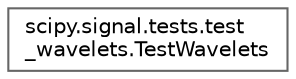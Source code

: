 digraph "Graphical Class Hierarchy"
{
 // LATEX_PDF_SIZE
  bgcolor="transparent";
  edge [fontname=Helvetica,fontsize=10,labelfontname=Helvetica,labelfontsize=10];
  node [fontname=Helvetica,fontsize=10,shape=box,height=0.2,width=0.4];
  rankdir="LR";
  Node0 [id="Node000000",label="scipy.signal.tests.test\l_wavelets.TestWavelets",height=0.2,width=0.4,color="grey40", fillcolor="white", style="filled",URL="$d5/d30/classscipy_1_1signal_1_1tests_1_1test__wavelets_1_1TestWavelets.html",tooltip=" "];
}
